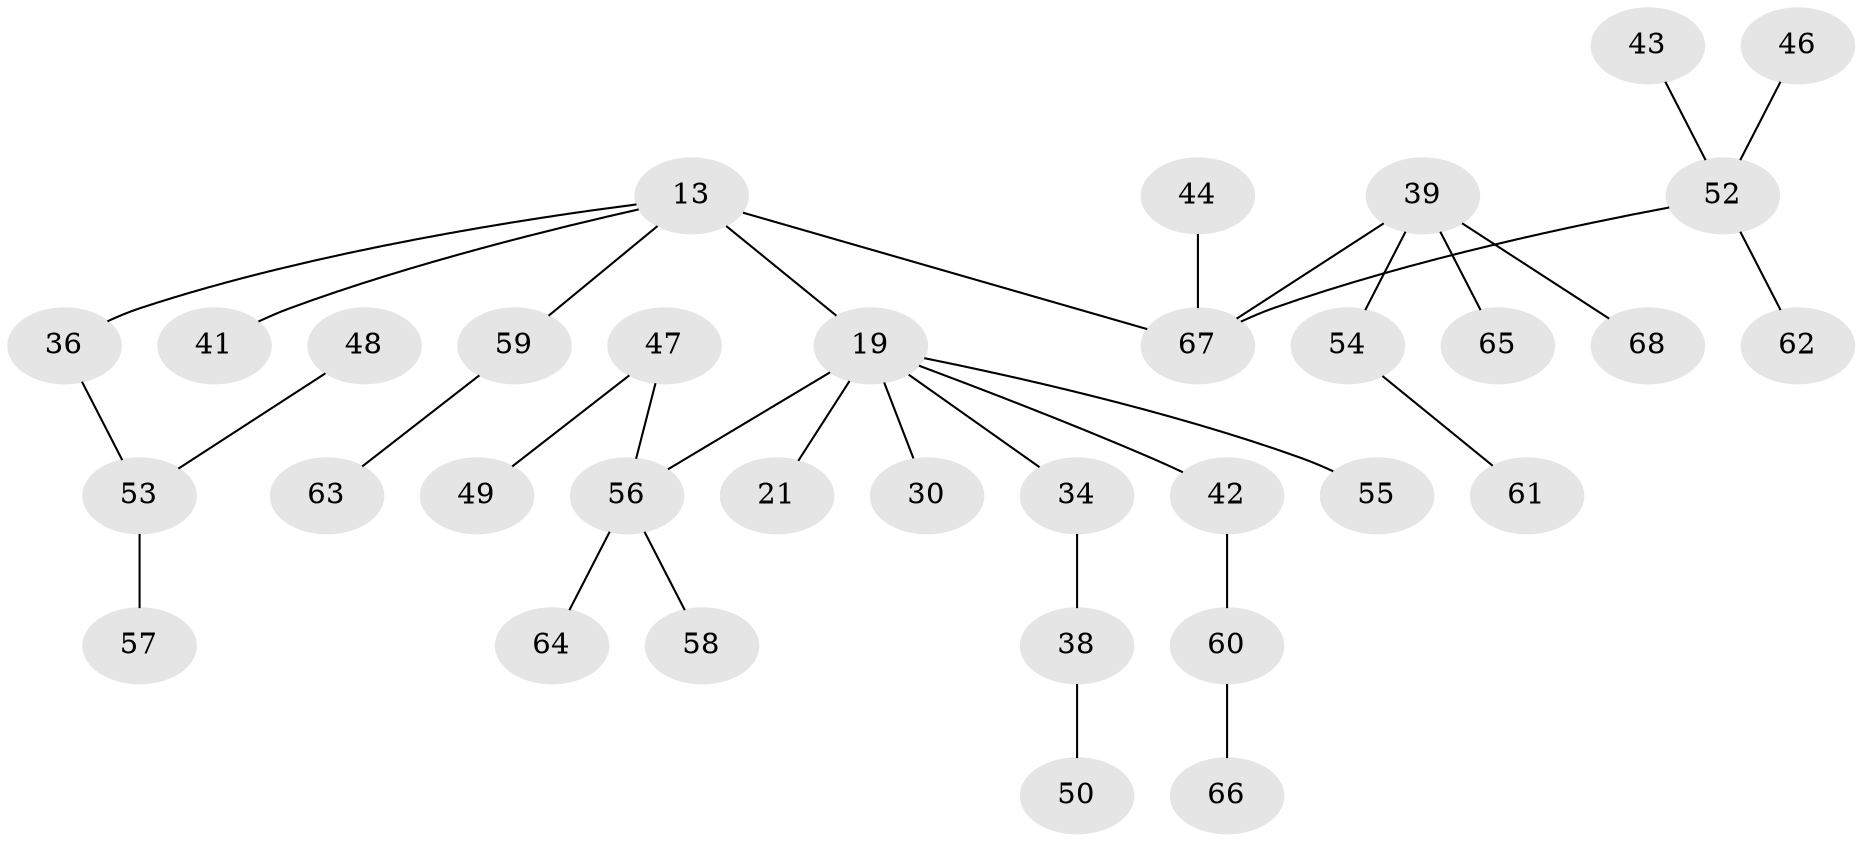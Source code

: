 // original degree distribution, {3: 0.1323529411764706, 5: 0.07352941176470588, 4: 0.07352941176470588, 2: 0.22058823529411764, 1: 0.5}
// Generated by graph-tools (version 1.1) at 2025/40/03/09/25 04:40:54]
// undirected, 34 vertices, 33 edges
graph export_dot {
graph [start="1"]
  node [color=gray90,style=filled];
  13 [super="+9"];
  19 [super="+6"];
  21;
  30;
  34;
  36 [super="+18"];
  38;
  39;
  41;
  42 [super="+35"];
  43;
  44;
  46;
  47;
  48 [super="+24"];
  49;
  50;
  52 [super="+29"];
  53 [super="+51"];
  54;
  55 [super="+32"];
  56 [super="+26+40+45"];
  57;
  58;
  59 [super="+10"];
  60;
  61;
  62;
  63;
  64;
  65;
  66;
  67 [super="+37"];
  68;
  13 -- 19 [weight=2];
  13 -- 41;
  13 -- 59;
  13 -- 36;
  13 -- 67;
  19 -- 30;
  19 -- 34;
  19 -- 21;
  19 -- 42;
  19 -- 56;
  19 -- 55;
  34 -- 38;
  36 -- 53;
  38 -- 50;
  39 -- 54;
  39 -- 65;
  39 -- 68;
  39 -- 67;
  42 -- 60;
  43 -- 52;
  44 -- 67;
  46 -- 52;
  47 -- 49;
  47 -- 56;
  48 -- 53;
  52 -- 62;
  52 -- 67;
  53 -- 57;
  54 -- 61;
  56 -- 58;
  56 -- 64;
  59 -- 63;
  60 -- 66;
}
